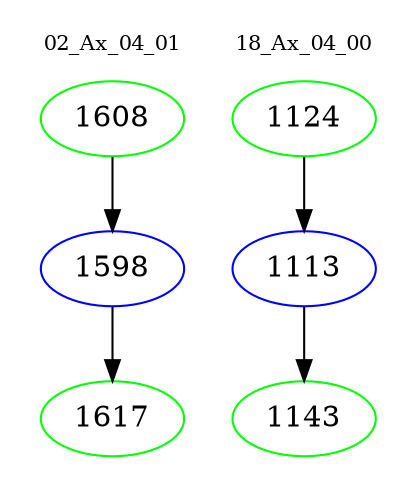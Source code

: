 digraph{
subgraph cluster_0 {
color = white
label = "02_Ax_04_01";
fontsize=10;
T0_1608 [label="1608", color="green"]
T0_1608 -> T0_1598 [color="black"]
T0_1598 [label="1598", color="blue"]
T0_1598 -> T0_1617 [color="black"]
T0_1617 [label="1617", color="green"]
}
subgraph cluster_1 {
color = white
label = "18_Ax_04_00";
fontsize=10;
T1_1124 [label="1124", color="green"]
T1_1124 -> T1_1113 [color="black"]
T1_1113 [label="1113", color="blue"]
T1_1113 -> T1_1143 [color="black"]
T1_1143 [label="1143", color="green"]
}
}
